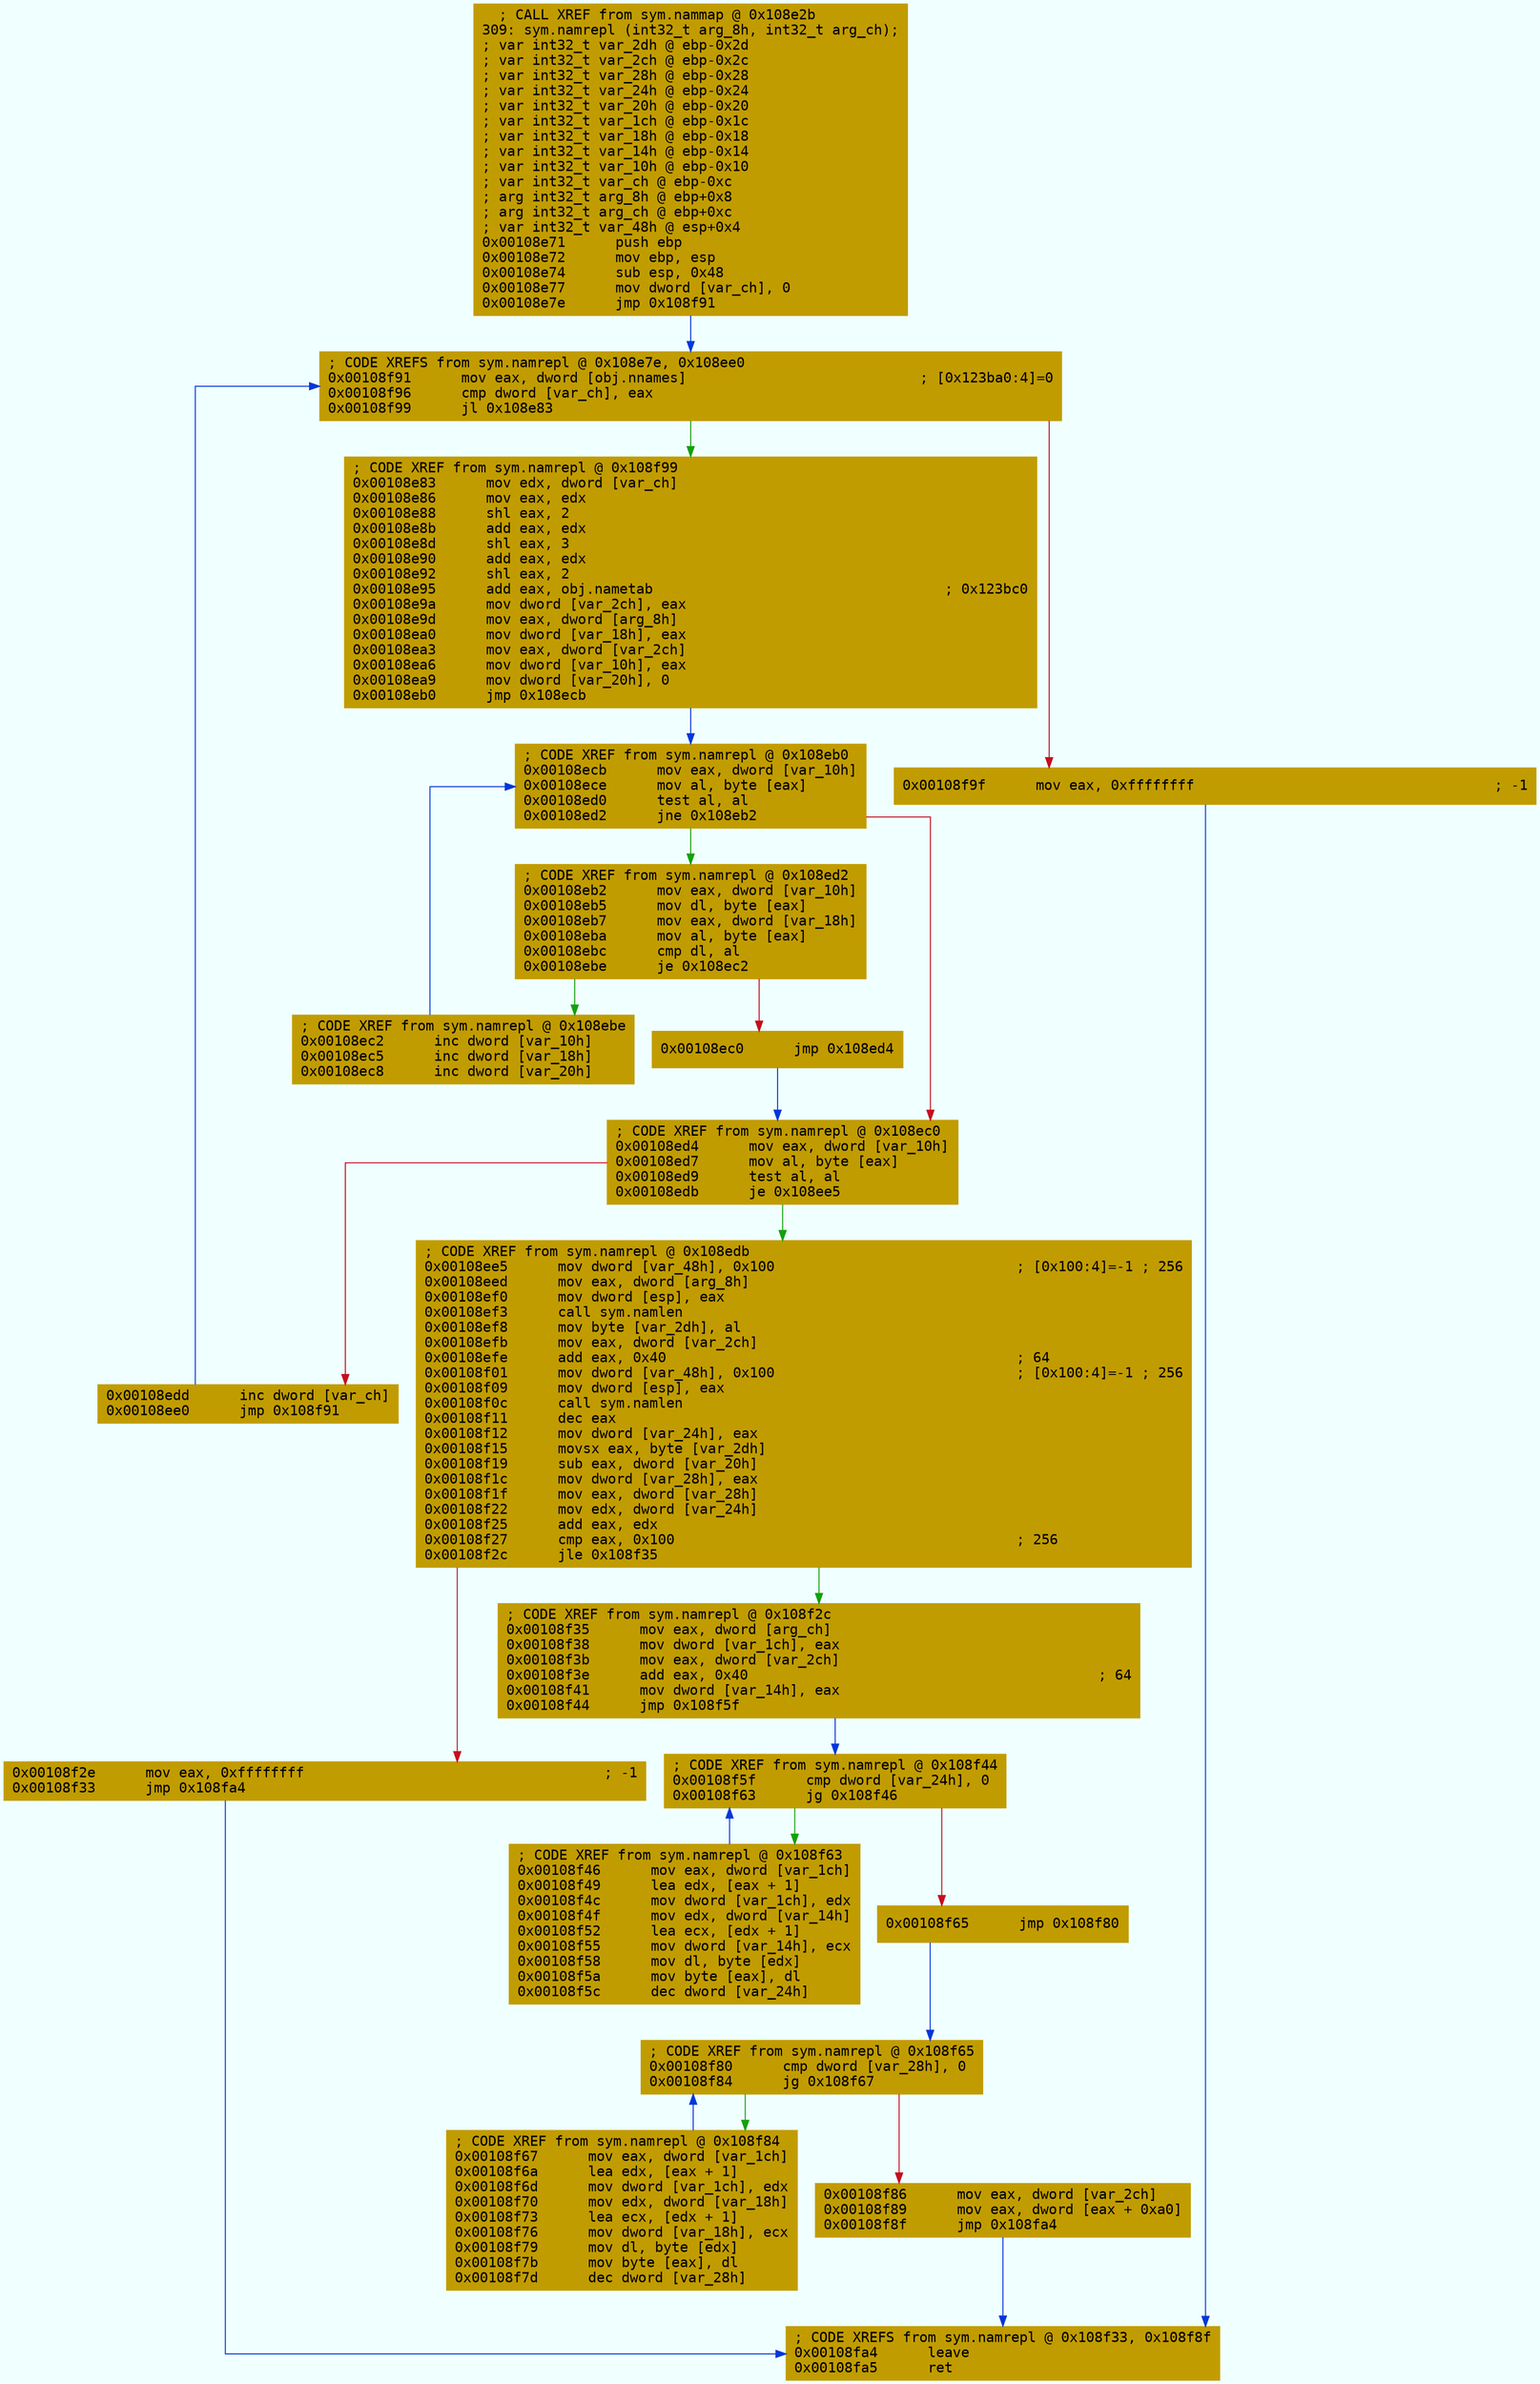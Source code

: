 digraph code {
	graph [bgcolor=azure fontsize=8 fontname="Courier" splines="ortho"];
	node [fillcolor=gray style=filled shape=box];
	edge [arrowhead="normal"];
	"0x00108e71" [URL="sym.namrepl/0x00108e71", fillcolor="#c19c00",color="#c19c00", fontname="Courier",label="  ; CALL XREF from sym.nammap @ 0x108e2b\l309: sym.namrepl (int32_t arg_8h, int32_t arg_ch);\l; var int32_t var_2dh @ ebp-0x2d\l; var int32_t var_2ch @ ebp-0x2c\l; var int32_t var_28h @ ebp-0x28\l; var int32_t var_24h @ ebp-0x24\l; var int32_t var_20h @ ebp-0x20\l; var int32_t var_1ch @ ebp-0x1c\l; var int32_t var_18h @ ebp-0x18\l; var int32_t var_14h @ ebp-0x14\l; var int32_t var_10h @ ebp-0x10\l; var int32_t var_ch @ ebp-0xc\l; arg int32_t arg_8h @ ebp+0x8\l; arg int32_t arg_ch @ ebp+0xc\l; var int32_t var_48h @ esp+0x4\l0x00108e71      push ebp\l0x00108e72      mov ebp, esp\l0x00108e74      sub esp, 0x48\l0x00108e77      mov dword [var_ch], 0\l0x00108e7e      jmp 0x108f91\l"]
	"0x00108e83" [URL="sym.namrepl/0x00108e83", fillcolor="#c19c00",color="#c19c00", fontname="Courier",label="; CODE XREF from sym.namrepl @ 0x108f99\l0x00108e83      mov edx, dword [var_ch]\l0x00108e86      mov eax, edx\l0x00108e88      shl eax, 2\l0x00108e8b      add eax, edx\l0x00108e8d      shl eax, 3\l0x00108e90      add eax, edx\l0x00108e92      shl eax, 2\l0x00108e95      add eax, obj.nametab                                   ; 0x123bc0\l0x00108e9a      mov dword [var_2ch], eax\l0x00108e9d      mov eax, dword [arg_8h]\l0x00108ea0      mov dword [var_18h], eax\l0x00108ea3      mov eax, dword [var_2ch]\l0x00108ea6      mov dword [var_10h], eax\l0x00108ea9      mov dword [var_20h], 0\l0x00108eb0      jmp 0x108ecb\l"]
	"0x00108eb2" [URL="sym.namrepl/0x00108eb2", fillcolor="#c19c00",color="#c19c00", fontname="Courier",label="; CODE XREF from sym.namrepl @ 0x108ed2\l0x00108eb2      mov eax, dword [var_10h]\l0x00108eb5      mov dl, byte [eax]\l0x00108eb7      mov eax, dword [var_18h]\l0x00108eba      mov al, byte [eax]\l0x00108ebc      cmp dl, al\l0x00108ebe      je 0x108ec2\l"]
	"0x00108ec0" [URL="sym.namrepl/0x00108ec0", fillcolor="#c19c00",color="#c19c00", fontname="Courier",label="0x00108ec0      jmp 0x108ed4\l"]
	"0x00108ec2" [URL="sym.namrepl/0x00108ec2", fillcolor="#c19c00",color="#c19c00", fontname="Courier",label="; CODE XREF from sym.namrepl @ 0x108ebe\l0x00108ec2      inc dword [var_10h]\l0x00108ec5      inc dword [var_18h]\l0x00108ec8      inc dword [var_20h]\l"]
	"0x00108ecb" [URL="sym.namrepl/0x00108ecb", fillcolor="#c19c00",color="#c19c00", fontname="Courier",label="; CODE XREF from sym.namrepl @ 0x108eb0\l0x00108ecb      mov eax, dword [var_10h]\l0x00108ece      mov al, byte [eax]\l0x00108ed0      test al, al\l0x00108ed2      jne 0x108eb2\l"]
	"0x00108ed4" [URL="sym.namrepl/0x00108ed4", fillcolor="#c19c00",color="#c19c00", fontname="Courier",label="; CODE XREF from sym.namrepl @ 0x108ec0\l0x00108ed4      mov eax, dword [var_10h]\l0x00108ed7      mov al, byte [eax]\l0x00108ed9      test al, al\l0x00108edb      je 0x108ee5\l"]
	"0x00108edd" [URL="sym.namrepl/0x00108edd", fillcolor="#c19c00",color="#c19c00", fontname="Courier",label="0x00108edd      inc dword [var_ch]\l0x00108ee0      jmp 0x108f91\l"]
	"0x00108ee5" [URL="sym.namrepl/0x00108ee5", fillcolor="#c19c00",color="#c19c00", fontname="Courier",label="; CODE XREF from sym.namrepl @ 0x108edb\l0x00108ee5      mov dword [var_48h], 0x100                             ; [0x100:4]=-1 ; 256\l0x00108eed      mov eax, dword [arg_8h]\l0x00108ef0      mov dword [esp], eax\l0x00108ef3      call sym.namlen\l0x00108ef8      mov byte [var_2dh], al\l0x00108efb      mov eax, dword [var_2ch]\l0x00108efe      add eax, 0x40                                          ; 64\l0x00108f01      mov dword [var_48h], 0x100                             ; [0x100:4]=-1 ; 256\l0x00108f09      mov dword [esp], eax\l0x00108f0c      call sym.namlen\l0x00108f11      dec eax\l0x00108f12      mov dword [var_24h], eax\l0x00108f15      movsx eax, byte [var_2dh]\l0x00108f19      sub eax, dword [var_20h]\l0x00108f1c      mov dword [var_28h], eax\l0x00108f1f      mov eax, dword [var_28h]\l0x00108f22      mov edx, dword [var_24h]\l0x00108f25      add eax, edx\l0x00108f27      cmp eax, 0x100                                         ; 256\l0x00108f2c      jle 0x108f35\l"]
	"0x00108f2e" [URL="sym.namrepl/0x00108f2e", fillcolor="#c19c00",color="#c19c00", fontname="Courier",label="0x00108f2e      mov eax, 0xffffffff                                    ; -1\l0x00108f33      jmp 0x108fa4\l"]
	"0x00108f35" [URL="sym.namrepl/0x00108f35", fillcolor="#c19c00",color="#c19c00", fontname="Courier",label="; CODE XREF from sym.namrepl @ 0x108f2c\l0x00108f35      mov eax, dword [arg_ch]\l0x00108f38      mov dword [var_1ch], eax\l0x00108f3b      mov eax, dword [var_2ch]\l0x00108f3e      add eax, 0x40                                          ; 64\l0x00108f41      mov dword [var_14h], eax\l0x00108f44      jmp 0x108f5f\l"]
	"0x00108f46" [URL="sym.namrepl/0x00108f46", fillcolor="#c19c00",color="#c19c00", fontname="Courier",label="; CODE XREF from sym.namrepl @ 0x108f63\l0x00108f46      mov eax, dword [var_1ch]\l0x00108f49      lea edx, [eax + 1]\l0x00108f4c      mov dword [var_1ch], edx\l0x00108f4f      mov edx, dword [var_14h]\l0x00108f52      lea ecx, [edx + 1]\l0x00108f55      mov dword [var_14h], ecx\l0x00108f58      mov dl, byte [edx]\l0x00108f5a      mov byte [eax], dl\l0x00108f5c      dec dword [var_24h]\l"]
	"0x00108f5f" [URL="sym.namrepl/0x00108f5f", fillcolor="#c19c00",color="#c19c00", fontname="Courier",label="; CODE XREF from sym.namrepl @ 0x108f44\l0x00108f5f      cmp dword [var_24h], 0\l0x00108f63      jg 0x108f46\l"]
	"0x00108f65" [URL="sym.namrepl/0x00108f65", fillcolor="#c19c00",color="#c19c00", fontname="Courier",label="0x00108f65      jmp 0x108f80\l"]
	"0x00108f67" [URL="sym.namrepl/0x00108f67", fillcolor="#c19c00",color="#c19c00", fontname="Courier",label="; CODE XREF from sym.namrepl @ 0x108f84\l0x00108f67      mov eax, dword [var_1ch]\l0x00108f6a      lea edx, [eax + 1]\l0x00108f6d      mov dword [var_1ch], edx\l0x00108f70      mov edx, dword [var_18h]\l0x00108f73      lea ecx, [edx + 1]\l0x00108f76      mov dword [var_18h], ecx\l0x00108f79      mov dl, byte [edx]\l0x00108f7b      mov byte [eax], dl\l0x00108f7d      dec dword [var_28h]\l"]
	"0x00108f80" [URL="sym.namrepl/0x00108f80", fillcolor="#c19c00",color="#c19c00", fontname="Courier",label="; CODE XREF from sym.namrepl @ 0x108f65\l0x00108f80      cmp dword [var_28h], 0\l0x00108f84      jg 0x108f67\l"]
	"0x00108f86" [URL="sym.namrepl/0x00108f86", fillcolor="#c19c00",color="#c19c00", fontname="Courier",label="0x00108f86      mov eax, dword [var_2ch]\l0x00108f89      mov eax, dword [eax + 0xa0]\l0x00108f8f      jmp 0x108fa4\l"]
	"0x00108f91" [URL="sym.namrepl/0x00108f91", fillcolor="#c19c00",color="#c19c00", fontname="Courier",label="; CODE XREFS from sym.namrepl @ 0x108e7e, 0x108ee0\l0x00108f91      mov eax, dword [obj.nnames]                            ; [0x123ba0:4]=0\l0x00108f96      cmp dword [var_ch], eax\l0x00108f99      jl 0x108e83\l"]
	"0x00108f9f" [URL="sym.namrepl/0x00108f9f", fillcolor="#c19c00",color="#c19c00", fontname="Courier",label="0x00108f9f      mov eax, 0xffffffff                                    ; -1\l"]
	"0x00108fa4" [URL="sym.namrepl/0x00108fa4", fillcolor="#c19c00",color="#c19c00", fontname="Courier",label="; CODE XREFS from sym.namrepl @ 0x108f33, 0x108f8f\l0x00108fa4      leave\l0x00108fa5      ret\l"]
        "0x00108e71" -> "0x00108f91" [color="#0037da"];
        "0x00108e83" -> "0x00108ecb" [color="#0037da"];
        "0x00108eb2" -> "0x00108ec2" [color="#13a10e"];
        "0x00108eb2" -> "0x00108ec0" [color="#c50f1f"];
        "0x00108ec0" -> "0x00108ed4" [color="#0037da"];
        "0x00108ec2" -> "0x00108ecb" [color="#0037da"];
        "0x00108ecb" -> "0x00108eb2" [color="#13a10e"];
        "0x00108ecb" -> "0x00108ed4" [color="#c50f1f"];
        "0x00108ed4" -> "0x00108ee5" [color="#13a10e"];
        "0x00108ed4" -> "0x00108edd" [color="#c50f1f"];
        "0x00108edd" -> "0x00108f91" [color="#0037da"];
        "0x00108ee5" -> "0x00108f35" [color="#13a10e"];
        "0x00108ee5" -> "0x00108f2e" [color="#c50f1f"];
        "0x00108f2e" -> "0x00108fa4" [color="#0037da"];
        "0x00108f35" -> "0x00108f5f" [color="#0037da"];
        "0x00108f46" -> "0x00108f5f" [color="#0037da"];
        "0x00108f5f" -> "0x00108f46" [color="#13a10e"];
        "0x00108f5f" -> "0x00108f65" [color="#c50f1f"];
        "0x00108f65" -> "0x00108f80" [color="#0037da"];
        "0x00108f67" -> "0x00108f80" [color="#0037da"];
        "0x00108f80" -> "0x00108f67" [color="#13a10e"];
        "0x00108f80" -> "0x00108f86" [color="#c50f1f"];
        "0x00108f86" -> "0x00108fa4" [color="#0037da"];
        "0x00108f91" -> "0x00108e83" [color="#13a10e"];
        "0x00108f91" -> "0x00108f9f" [color="#c50f1f"];
        "0x00108f9f" -> "0x00108fa4" [color="#0037da"];
}
